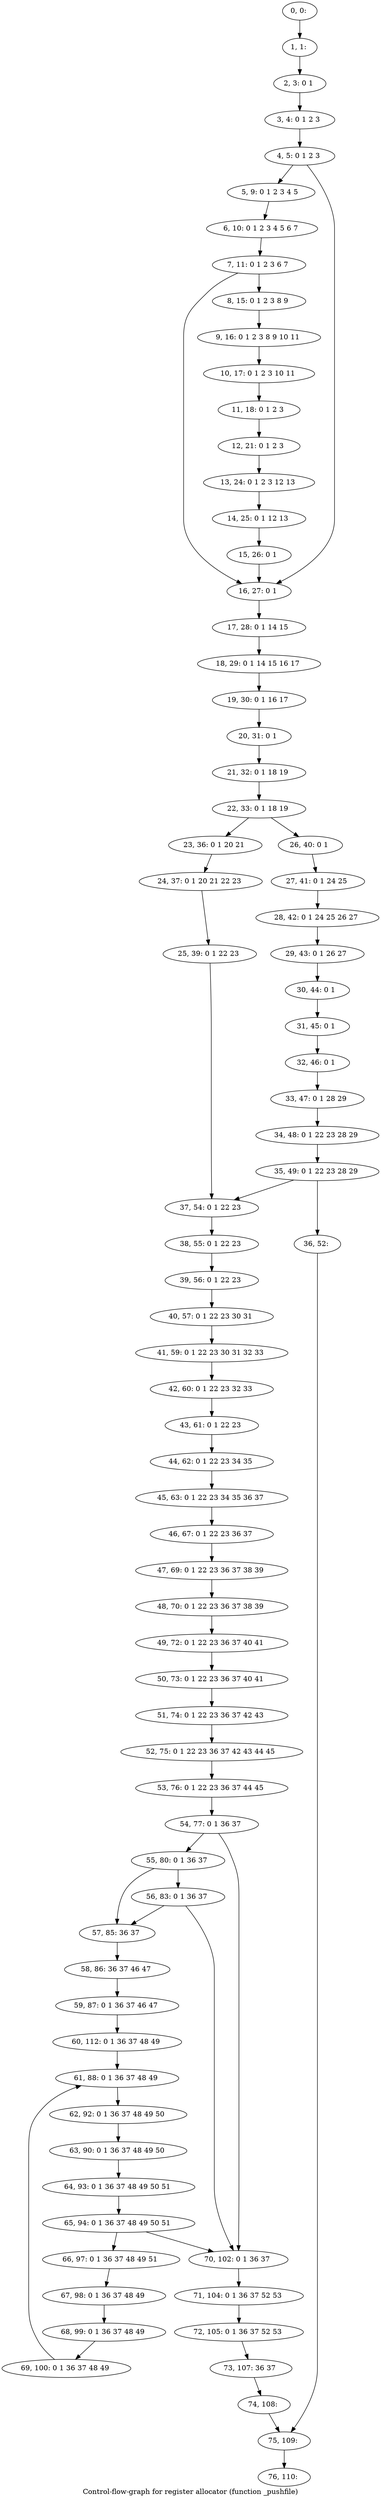 digraph G {
graph [label="Control-flow-graph for register allocator (function _pushfile)"]
0[label="0, 0: "];
1[label="1, 1: "];
2[label="2, 3: 0 1 "];
3[label="3, 4: 0 1 2 3 "];
4[label="4, 5: 0 1 2 3 "];
5[label="5, 9: 0 1 2 3 4 5 "];
6[label="6, 10: 0 1 2 3 4 5 6 7 "];
7[label="7, 11: 0 1 2 3 6 7 "];
8[label="8, 15: 0 1 2 3 8 9 "];
9[label="9, 16: 0 1 2 3 8 9 10 11 "];
10[label="10, 17: 0 1 2 3 10 11 "];
11[label="11, 18: 0 1 2 3 "];
12[label="12, 21: 0 1 2 3 "];
13[label="13, 24: 0 1 2 3 12 13 "];
14[label="14, 25: 0 1 12 13 "];
15[label="15, 26: 0 1 "];
16[label="16, 27: 0 1 "];
17[label="17, 28: 0 1 14 15 "];
18[label="18, 29: 0 1 14 15 16 17 "];
19[label="19, 30: 0 1 16 17 "];
20[label="20, 31: 0 1 "];
21[label="21, 32: 0 1 18 19 "];
22[label="22, 33: 0 1 18 19 "];
23[label="23, 36: 0 1 20 21 "];
24[label="24, 37: 0 1 20 21 22 23 "];
25[label="25, 39: 0 1 22 23 "];
26[label="26, 40: 0 1 "];
27[label="27, 41: 0 1 24 25 "];
28[label="28, 42: 0 1 24 25 26 27 "];
29[label="29, 43: 0 1 26 27 "];
30[label="30, 44: 0 1 "];
31[label="31, 45: 0 1 "];
32[label="32, 46: 0 1 "];
33[label="33, 47: 0 1 28 29 "];
34[label="34, 48: 0 1 22 23 28 29 "];
35[label="35, 49: 0 1 22 23 28 29 "];
36[label="36, 52: "];
37[label="37, 54: 0 1 22 23 "];
38[label="38, 55: 0 1 22 23 "];
39[label="39, 56: 0 1 22 23 "];
40[label="40, 57: 0 1 22 23 30 31 "];
41[label="41, 59: 0 1 22 23 30 31 32 33 "];
42[label="42, 60: 0 1 22 23 32 33 "];
43[label="43, 61: 0 1 22 23 "];
44[label="44, 62: 0 1 22 23 34 35 "];
45[label="45, 63: 0 1 22 23 34 35 36 37 "];
46[label="46, 67: 0 1 22 23 36 37 "];
47[label="47, 69: 0 1 22 23 36 37 38 39 "];
48[label="48, 70: 0 1 22 23 36 37 38 39 "];
49[label="49, 72: 0 1 22 23 36 37 40 41 "];
50[label="50, 73: 0 1 22 23 36 37 40 41 "];
51[label="51, 74: 0 1 22 23 36 37 42 43 "];
52[label="52, 75: 0 1 22 23 36 37 42 43 44 45 "];
53[label="53, 76: 0 1 22 23 36 37 44 45 "];
54[label="54, 77: 0 1 36 37 "];
55[label="55, 80: 0 1 36 37 "];
56[label="56, 83: 0 1 36 37 "];
57[label="57, 85: 36 37 "];
58[label="58, 86: 36 37 46 47 "];
59[label="59, 87: 0 1 36 37 46 47 "];
60[label="60, 112: 0 1 36 37 48 49 "];
61[label="61, 88: 0 1 36 37 48 49 "];
62[label="62, 92: 0 1 36 37 48 49 50 "];
63[label="63, 90: 0 1 36 37 48 49 50 "];
64[label="64, 93: 0 1 36 37 48 49 50 51 "];
65[label="65, 94: 0 1 36 37 48 49 50 51 "];
66[label="66, 97: 0 1 36 37 48 49 51 "];
67[label="67, 98: 0 1 36 37 48 49 "];
68[label="68, 99: 0 1 36 37 48 49 "];
69[label="69, 100: 0 1 36 37 48 49 "];
70[label="70, 102: 0 1 36 37 "];
71[label="71, 104: 0 1 36 37 52 53 "];
72[label="72, 105: 0 1 36 37 52 53 "];
73[label="73, 107: 36 37 "];
74[label="74, 108: "];
75[label="75, 109: "];
76[label="76, 110: "];
0->1 ;
1->2 ;
2->3 ;
3->4 ;
4->5 ;
4->16 ;
5->6 ;
6->7 ;
7->8 ;
7->16 ;
8->9 ;
9->10 ;
10->11 ;
11->12 ;
12->13 ;
13->14 ;
14->15 ;
15->16 ;
16->17 ;
17->18 ;
18->19 ;
19->20 ;
20->21 ;
21->22 ;
22->23 ;
22->26 ;
23->24 ;
24->25 ;
25->37 ;
26->27 ;
27->28 ;
28->29 ;
29->30 ;
30->31 ;
31->32 ;
32->33 ;
33->34 ;
34->35 ;
35->36 ;
35->37 ;
36->75 ;
37->38 ;
38->39 ;
39->40 ;
40->41 ;
41->42 ;
42->43 ;
43->44 ;
44->45 ;
45->46 ;
46->47 ;
47->48 ;
48->49 ;
49->50 ;
50->51 ;
51->52 ;
52->53 ;
53->54 ;
54->55 ;
54->70 ;
55->56 ;
55->57 ;
56->57 ;
56->70 ;
57->58 ;
58->59 ;
59->60 ;
60->61 ;
61->62 ;
62->63 ;
63->64 ;
64->65 ;
65->66 ;
65->70 ;
66->67 ;
67->68 ;
68->69 ;
69->61 ;
70->71 ;
71->72 ;
72->73 ;
73->74 ;
74->75 ;
75->76 ;
}
